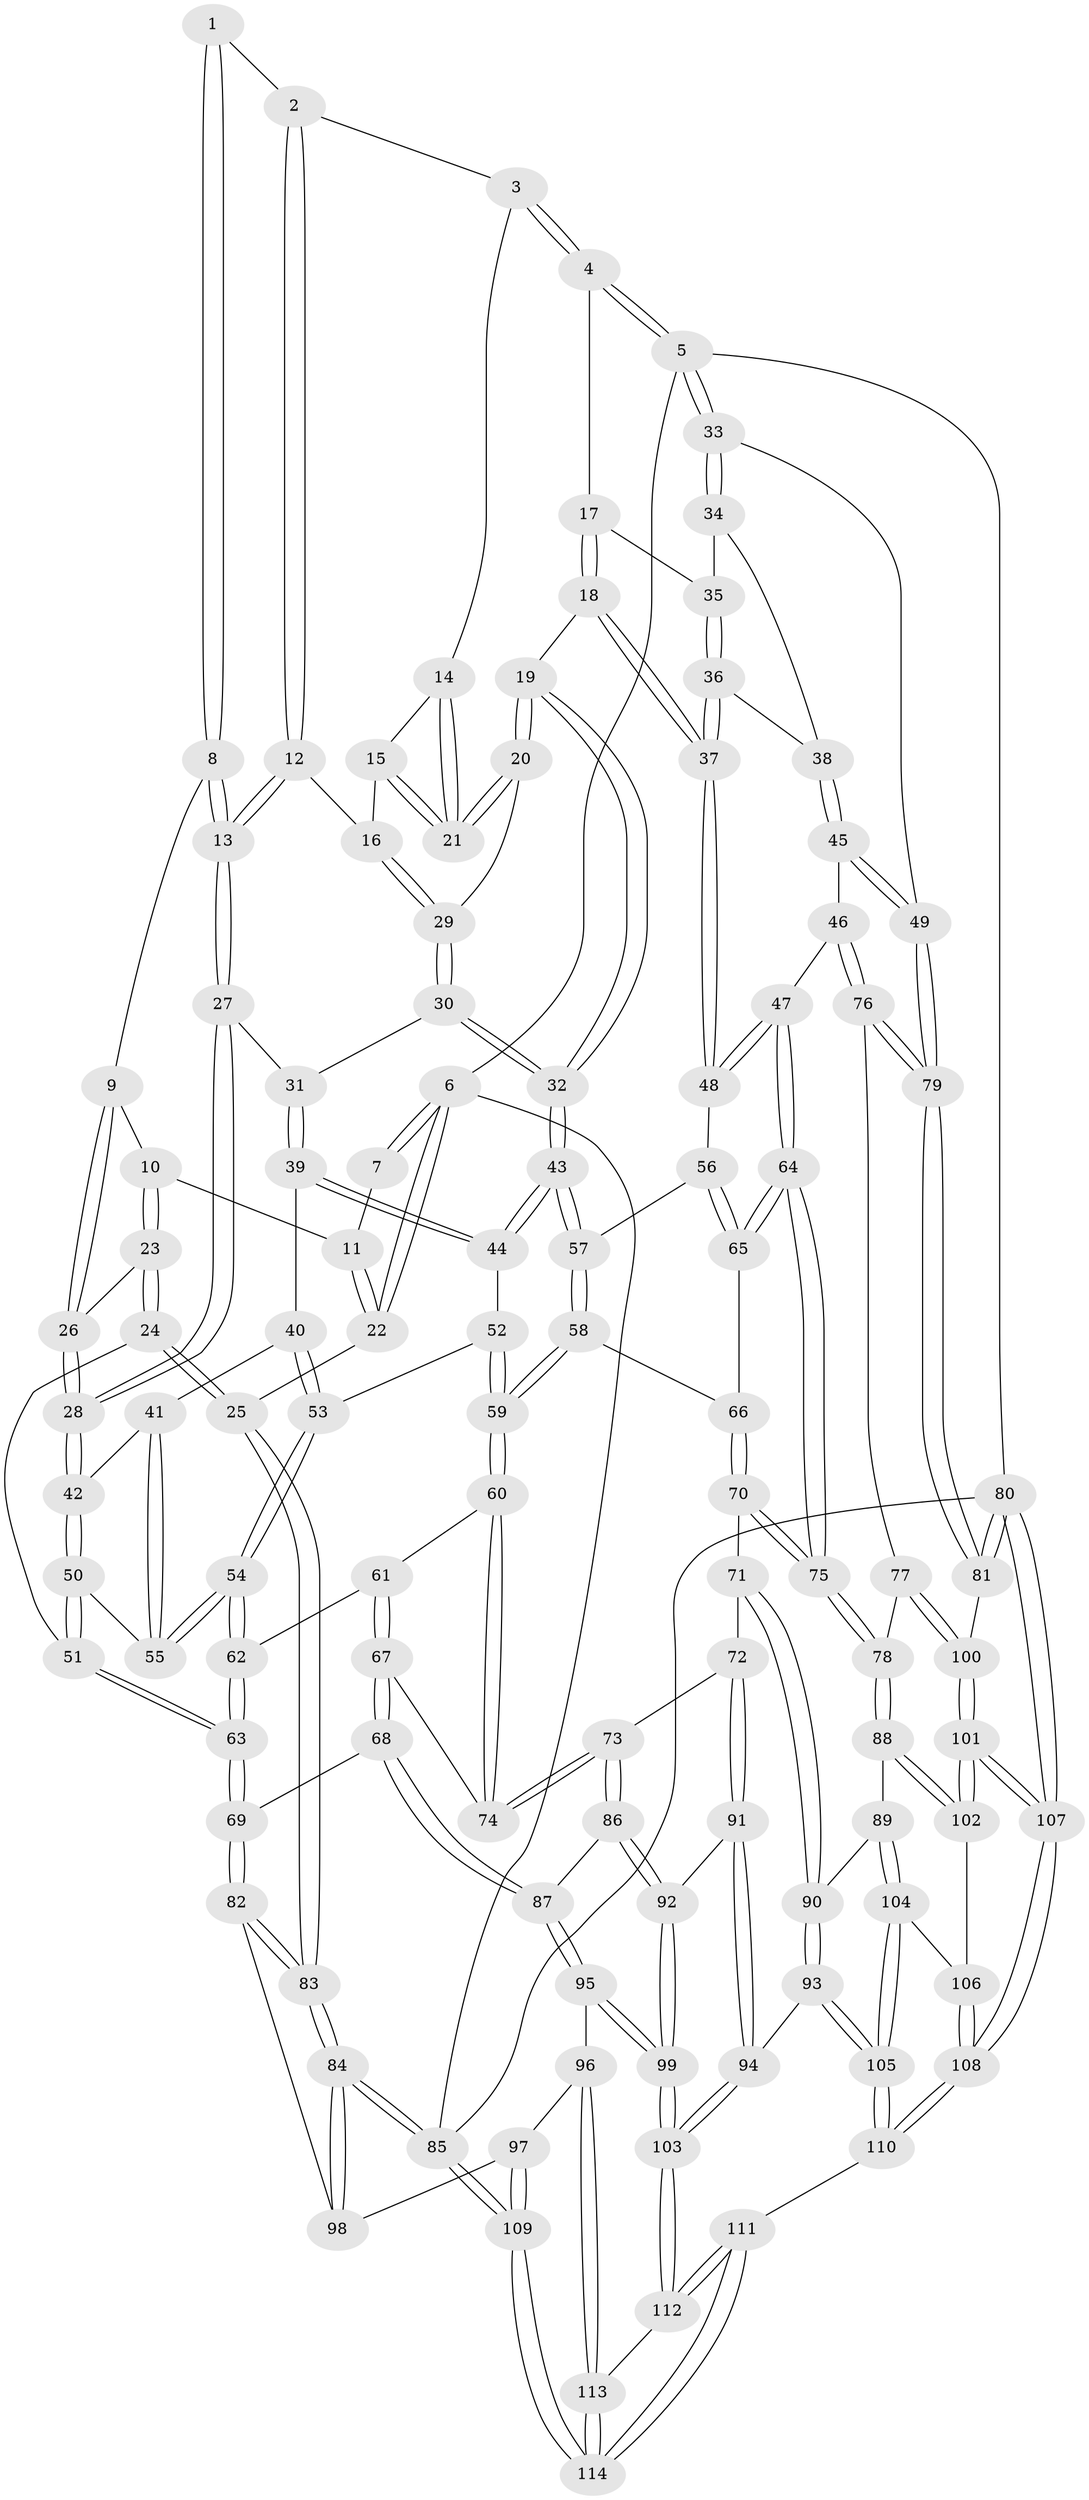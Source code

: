 // Generated by graph-tools (version 1.1) at 2025/27/03/09/25 03:27:06]
// undirected, 114 vertices, 282 edges
graph export_dot {
graph [start="1"]
  node [color=gray90,style=filled];
  1 [pos="+0.2797548069132503+0"];
  2 [pos="+0.5598492707326302+0"];
  3 [pos="+0.6222390930607036+0"];
  4 [pos="+0.9009196253328849+0"];
  5 [pos="+1+0"];
  6 [pos="+0+0"];
  7 [pos="+0.22609775175766808+0"];
  8 [pos="+0.277035175791647+0.03135755140540226"];
  9 [pos="+0.25829640301002+0.048393356782445815"];
  10 [pos="+0.12317209975683412+0.08373809363978219"];
  11 [pos="+0.11940657544243058+0.08231060217618466"];
  12 [pos="+0.3750713236847254+0.10294955903215892"];
  13 [pos="+0.3583894792592742+0.10995018263718638"];
  14 [pos="+0.5922688579559415+0"];
  15 [pos="+0.40266853416286974+0.09621055276480302"];
  16 [pos="+0.3774435833587832+0.10248122678135131"];
  17 [pos="+0.8294232498814671+0.09966767703953335"];
  18 [pos="+0.7434683491714023+0.2504598373538685"];
  19 [pos="+0.7174226410369754+0.24770513503097485"];
  20 [pos="+0.5656046492173111+0.1390754855787748"];
  21 [pos="+0.5624870068082722+0.11008209186339188"];
  22 [pos="+0+0"];
  23 [pos="+0.17382136901546205+0.24595992338689335"];
  24 [pos="+0+0.3166491556307502"];
  25 [pos="+0+0.31708087159423465"];
  26 [pos="+0.18848388510676203+0.2477474676814388"];
  27 [pos="+0.37120577692407764+0.21548926995045226"];
  28 [pos="+0.19091734748263153+0.24924680148588713"];
  29 [pos="+0.5357555949716039+0.16741317166810293"];
  30 [pos="+0.4928658308080505+0.21193324206148723"];
  31 [pos="+0.384402391081478+0.22740294757456772"];
  32 [pos="+0.5550589619010565+0.343674980619656"];
  33 [pos="+1+0.1289280833310643"];
  34 [pos="+0.9742962040476016+0.21462435691683338"];
  35 [pos="+0.9178229757478733+0.1820445018671835"];
  36 [pos="+0.9158995525159506+0.2937140460759819"];
  37 [pos="+0.7737442323063821+0.3076044667085764"];
  38 [pos="+0.9466836552548856+0.2979322128133523"];
  39 [pos="+0.3850599027224699+0.24123033901636495"];
  40 [pos="+0.31567912124121317+0.339301425818507"];
  41 [pos="+0.2415044250159733+0.3166519218177611"];
  42 [pos="+0.20446452606803844+0.28336651310393446"];
  43 [pos="+0.5324144245537037+0.3909550615961591"];
  44 [pos="+0.4237907733709179+0.343325323808929"];
  45 [pos="+0.9832042607780841+0.33081049645344673"];
  46 [pos="+0.880702326982296+0.47374370236556307"];
  47 [pos="+0.8758652491991971+0.47210945750316935"];
  48 [pos="+0.7782242747385704+0.35409663201821245"];
  49 [pos="+1+0.3470460032745508"];
  50 [pos="+0.18839403104892996+0.38953002853064395"];
  51 [pos="+0.1554985073072253+0.43152507687565217"];
  52 [pos="+0.3714845951127046+0.3927853040519666"];
  53 [pos="+0.3335952575506669+0.4009685724583396"];
  54 [pos="+0.2994045462883297+0.43799507463745385"];
  55 [pos="+0.27394417582091823+0.41275178206775237"];
  56 [pos="+0.7314258482866937+0.3984872767406939"];
  57 [pos="+0.5335624447354769+0.39789334301033485"];
  58 [pos="+0.532519006611212+0.4301503472960426"];
  59 [pos="+0.45653554033407384+0.5046759119658258"];
  60 [pos="+0.45340408444569424+0.5104040095372329"];
  61 [pos="+0.3478172722860976+0.4764470286234601"];
  62 [pos="+0.2971335803193549+0.45252596781203225"];
  63 [pos="+0.21544571048168784+0.5576472721701923"];
  64 [pos="+0.7553864734385869+0.5682937587335571"];
  65 [pos="+0.6854182448578815+0.47055133436363644"];
  66 [pos="+0.6127992026036695+0.4940409039670355"];
  67 [pos="+0.35160725382731467+0.5740097224067054"];
  68 [pos="+0.21502178858156917+0.6085508687704305"];
  69 [pos="+0.20777975812853128+0.6036611081816897"];
  70 [pos="+0.6169557077430312+0.6197206357858369"];
  71 [pos="+0.5772485938474171+0.6352856265798363"];
  72 [pos="+0.5361434438520838+0.6429785822743628"];
  73 [pos="+0.4692605876998341+0.603265527980585"];
  74 [pos="+0.447529386283609+0.5591880688149928"];
  75 [pos="+0.7234710365621766+0.6541088760089852"];
  76 [pos="+0.9740631285406768+0.5491595009874114"];
  77 [pos="+0.854089138637201+0.7051580580734363"];
  78 [pos="+0.750723093291765+0.6979135717347987"];
  79 [pos="+1+0.5643998837783337"];
  80 [pos="+1+1"];
  81 [pos="+1+0.6771732772883678"];
  82 [pos="+0.06621201737860725+0.6396439689500688"];
  83 [pos="+0+0.553094458368703"];
  84 [pos="+0+1"];
  85 [pos="+0+1"];
  86 [pos="+0.3680578395530562+0.7111444289771021"];
  87 [pos="+0.2639914632375599+0.6784704037192826"];
  88 [pos="+0.7442501205891229+0.7123171067269916"];
  89 [pos="+0.668887429476844+0.7854846215067034"];
  90 [pos="+0.6184956773891821+0.7931832158830258"];
  91 [pos="+0.5228435998286558+0.697438483222355"];
  92 [pos="+0.4079560092059017+0.7752067497407279"];
  93 [pos="+0.567788946331137+0.8163245912620799"];
  94 [pos="+0.5580576769972034+0.8153906877819742"];
  95 [pos="+0.24714981101852576+0.8001121245534475"];
  96 [pos="+0.19832506601186908+0.8512528772044864"];
  97 [pos="+0.11724599500271199+0.8153462352760387"];
  98 [pos="+0.08336713719269465+0.7362383964347128"];
  99 [pos="+0.4195417329404536+0.8714770041743265"];
  100 [pos="+0.8748918535975304+0.7320454743495981"];
  101 [pos="+0.964256696600167+0.9231056859683321"];
  102 [pos="+0.7771293695594669+0.8428983524671193"];
  103 [pos="+0.4276157950647854+0.8872047951461199"];
  104 [pos="+0.6967090073895937+0.8982802340686004"];
  105 [pos="+0.6709468572964397+0.993772565470988"];
  106 [pos="+0.7758661111510223+0.8441583796970278"];
  107 [pos="+1+1"];
  108 [pos="+0.7672986164787701+1"];
  109 [pos="+0+1"];
  110 [pos="+0.6783397698256213+1"];
  111 [pos="+0.4622201104252903+1"];
  112 [pos="+0.42489588523448224+0.9100439785602589"];
  113 [pos="+0.2076418678129703+0.9032187400410521"];
  114 [pos="+0.08922145564831556+1"];
  1 -- 2;
  1 -- 8;
  1 -- 8;
  2 -- 3;
  2 -- 12;
  2 -- 12;
  3 -- 4;
  3 -- 4;
  3 -- 14;
  4 -- 5;
  4 -- 5;
  4 -- 17;
  5 -- 6;
  5 -- 33;
  5 -- 33;
  5 -- 80;
  6 -- 7;
  6 -- 7;
  6 -- 22;
  6 -- 22;
  6 -- 85;
  7 -- 11;
  8 -- 9;
  8 -- 13;
  8 -- 13;
  9 -- 10;
  9 -- 26;
  9 -- 26;
  10 -- 11;
  10 -- 23;
  10 -- 23;
  11 -- 22;
  11 -- 22;
  12 -- 13;
  12 -- 13;
  12 -- 16;
  13 -- 27;
  13 -- 27;
  14 -- 15;
  14 -- 21;
  14 -- 21;
  15 -- 16;
  15 -- 21;
  15 -- 21;
  16 -- 29;
  16 -- 29;
  17 -- 18;
  17 -- 18;
  17 -- 35;
  18 -- 19;
  18 -- 37;
  18 -- 37;
  19 -- 20;
  19 -- 20;
  19 -- 32;
  19 -- 32;
  20 -- 21;
  20 -- 21;
  20 -- 29;
  22 -- 25;
  23 -- 24;
  23 -- 24;
  23 -- 26;
  24 -- 25;
  24 -- 25;
  24 -- 51;
  25 -- 83;
  25 -- 83;
  26 -- 28;
  26 -- 28;
  27 -- 28;
  27 -- 28;
  27 -- 31;
  28 -- 42;
  28 -- 42;
  29 -- 30;
  29 -- 30;
  30 -- 31;
  30 -- 32;
  30 -- 32;
  31 -- 39;
  31 -- 39;
  32 -- 43;
  32 -- 43;
  33 -- 34;
  33 -- 34;
  33 -- 49;
  34 -- 35;
  34 -- 38;
  35 -- 36;
  35 -- 36;
  36 -- 37;
  36 -- 37;
  36 -- 38;
  37 -- 48;
  37 -- 48;
  38 -- 45;
  38 -- 45;
  39 -- 40;
  39 -- 44;
  39 -- 44;
  40 -- 41;
  40 -- 53;
  40 -- 53;
  41 -- 42;
  41 -- 55;
  41 -- 55;
  42 -- 50;
  42 -- 50;
  43 -- 44;
  43 -- 44;
  43 -- 57;
  43 -- 57;
  44 -- 52;
  45 -- 46;
  45 -- 49;
  45 -- 49;
  46 -- 47;
  46 -- 76;
  46 -- 76;
  47 -- 48;
  47 -- 48;
  47 -- 64;
  47 -- 64;
  48 -- 56;
  49 -- 79;
  49 -- 79;
  50 -- 51;
  50 -- 51;
  50 -- 55;
  51 -- 63;
  51 -- 63;
  52 -- 53;
  52 -- 59;
  52 -- 59;
  53 -- 54;
  53 -- 54;
  54 -- 55;
  54 -- 55;
  54 -- 62;
  54 -- 62;
  56 -- 57;
  56 -- 65;
  56 -- 65;
  57 -- 58;
  57 -- 58;
  58 -- 59;
  58 -- 59;
  58 -- 66;
  59 -- 60;
  59 -- 60;
  60 -- 61;
  60 -- 74;
  60 -- 74;
  61 -- 62;
  61 -- 67;
  61 -- 67;
  62 -- 63;
  62 -- 63;
  63 -- 69;
  63 -- 69;
  64 -- 65;
  64 -- 65;
  64 -- 75;
  64 -- 75;
  65 -- 66;
  66 -- 70;
  66 -- 70;
  67 -- 68;
  67 -- 68;
  67 -- 74;
  68 -- 69;
  68 -- 87;
  68 -- 87;
  69 -- 82;
  69 -- 82;
  70 -- 71;
  70 -- 75;
  70 -- 75;
  71 -- 72;
  71 -- 90;
  71 -- 90;
  72 -- 73;
  72 -- 91;
  72 -- 91;
  73 -- 74;
  73 -- 74;
  73 -- 86;
  73 -- 86;
  75 -- 78;
  75 -- 78;
  76 -- 77;
  76 -- 79;
  76 -- 79;
  77 -- 78;
  77 -- 100;
  77 -- 100;
  78 -- 88;
  78 -- 88;
  79 -- 81;
  79 -- 81;
  80 -- 81;
  80 -- 81;
  80 -- 107;
  80 -- 107;
  80 -- 85;
  81 -- 100;
  82 -- 83;
  82 -- 83;
  82 -- 98;
  83 -- 84;
  83 -- 84;
  84 -- 85;
  84 -- 85;
  84 -- 98;
  84 -- 98;
  85 -- 109;
  85 -- 109;
  86 -- 87;
  86 -- 92;
  86 -- 92;
  87 -- 95;
  87 -- 95;
  88 -- 89;
  88 -- 102;
  88 -- 102;
  89 -- 90;
  89 -- 104;
  89 -- 104;
  90 -- 93;
  90 -- 93;
  91 -- 92;
  91 -- 94;
  91 -- 94;
  92 -- 99;
  92 -- 99;
  93 -- 94;
  93 -- 105;
  93 -- 105;
  94 -- 103;
  94 -- 103;
  95 -- 96;
  95 -- 99;
  95 -- 99;
  96 -- 97;
  96 -- 113;
  96 -- 113;
  97 -- 98;
  97 -- 109;
  97 -- 109;
  99 -- 103;
  99 -- 103;
  100 -- 101;
  100 -- 101;
  101 -- 102;
  101 -- 102;
  101 -- 107;
  101 -- 107;
  102 -- 106;
  103 -- 112;
  103 -- 112;
  104 -- 105;
  104 -- 105;
  104 -- 106;
  105 -- 110;
  105 -- 110;
  106 -- 108;
  106 -- 108;
  107 -- 108;
  107 -- 108;
  108 -- 110;
  108 -- 110;
  109 -- 114;
  109 -- 114;
  110 -- 111;
  111 -- 112;
  111 -- 112;
  111 -- 114;
  111 -- 114;
  112 -- 113;
  113 -- 114;
  113 -- 114;
}
